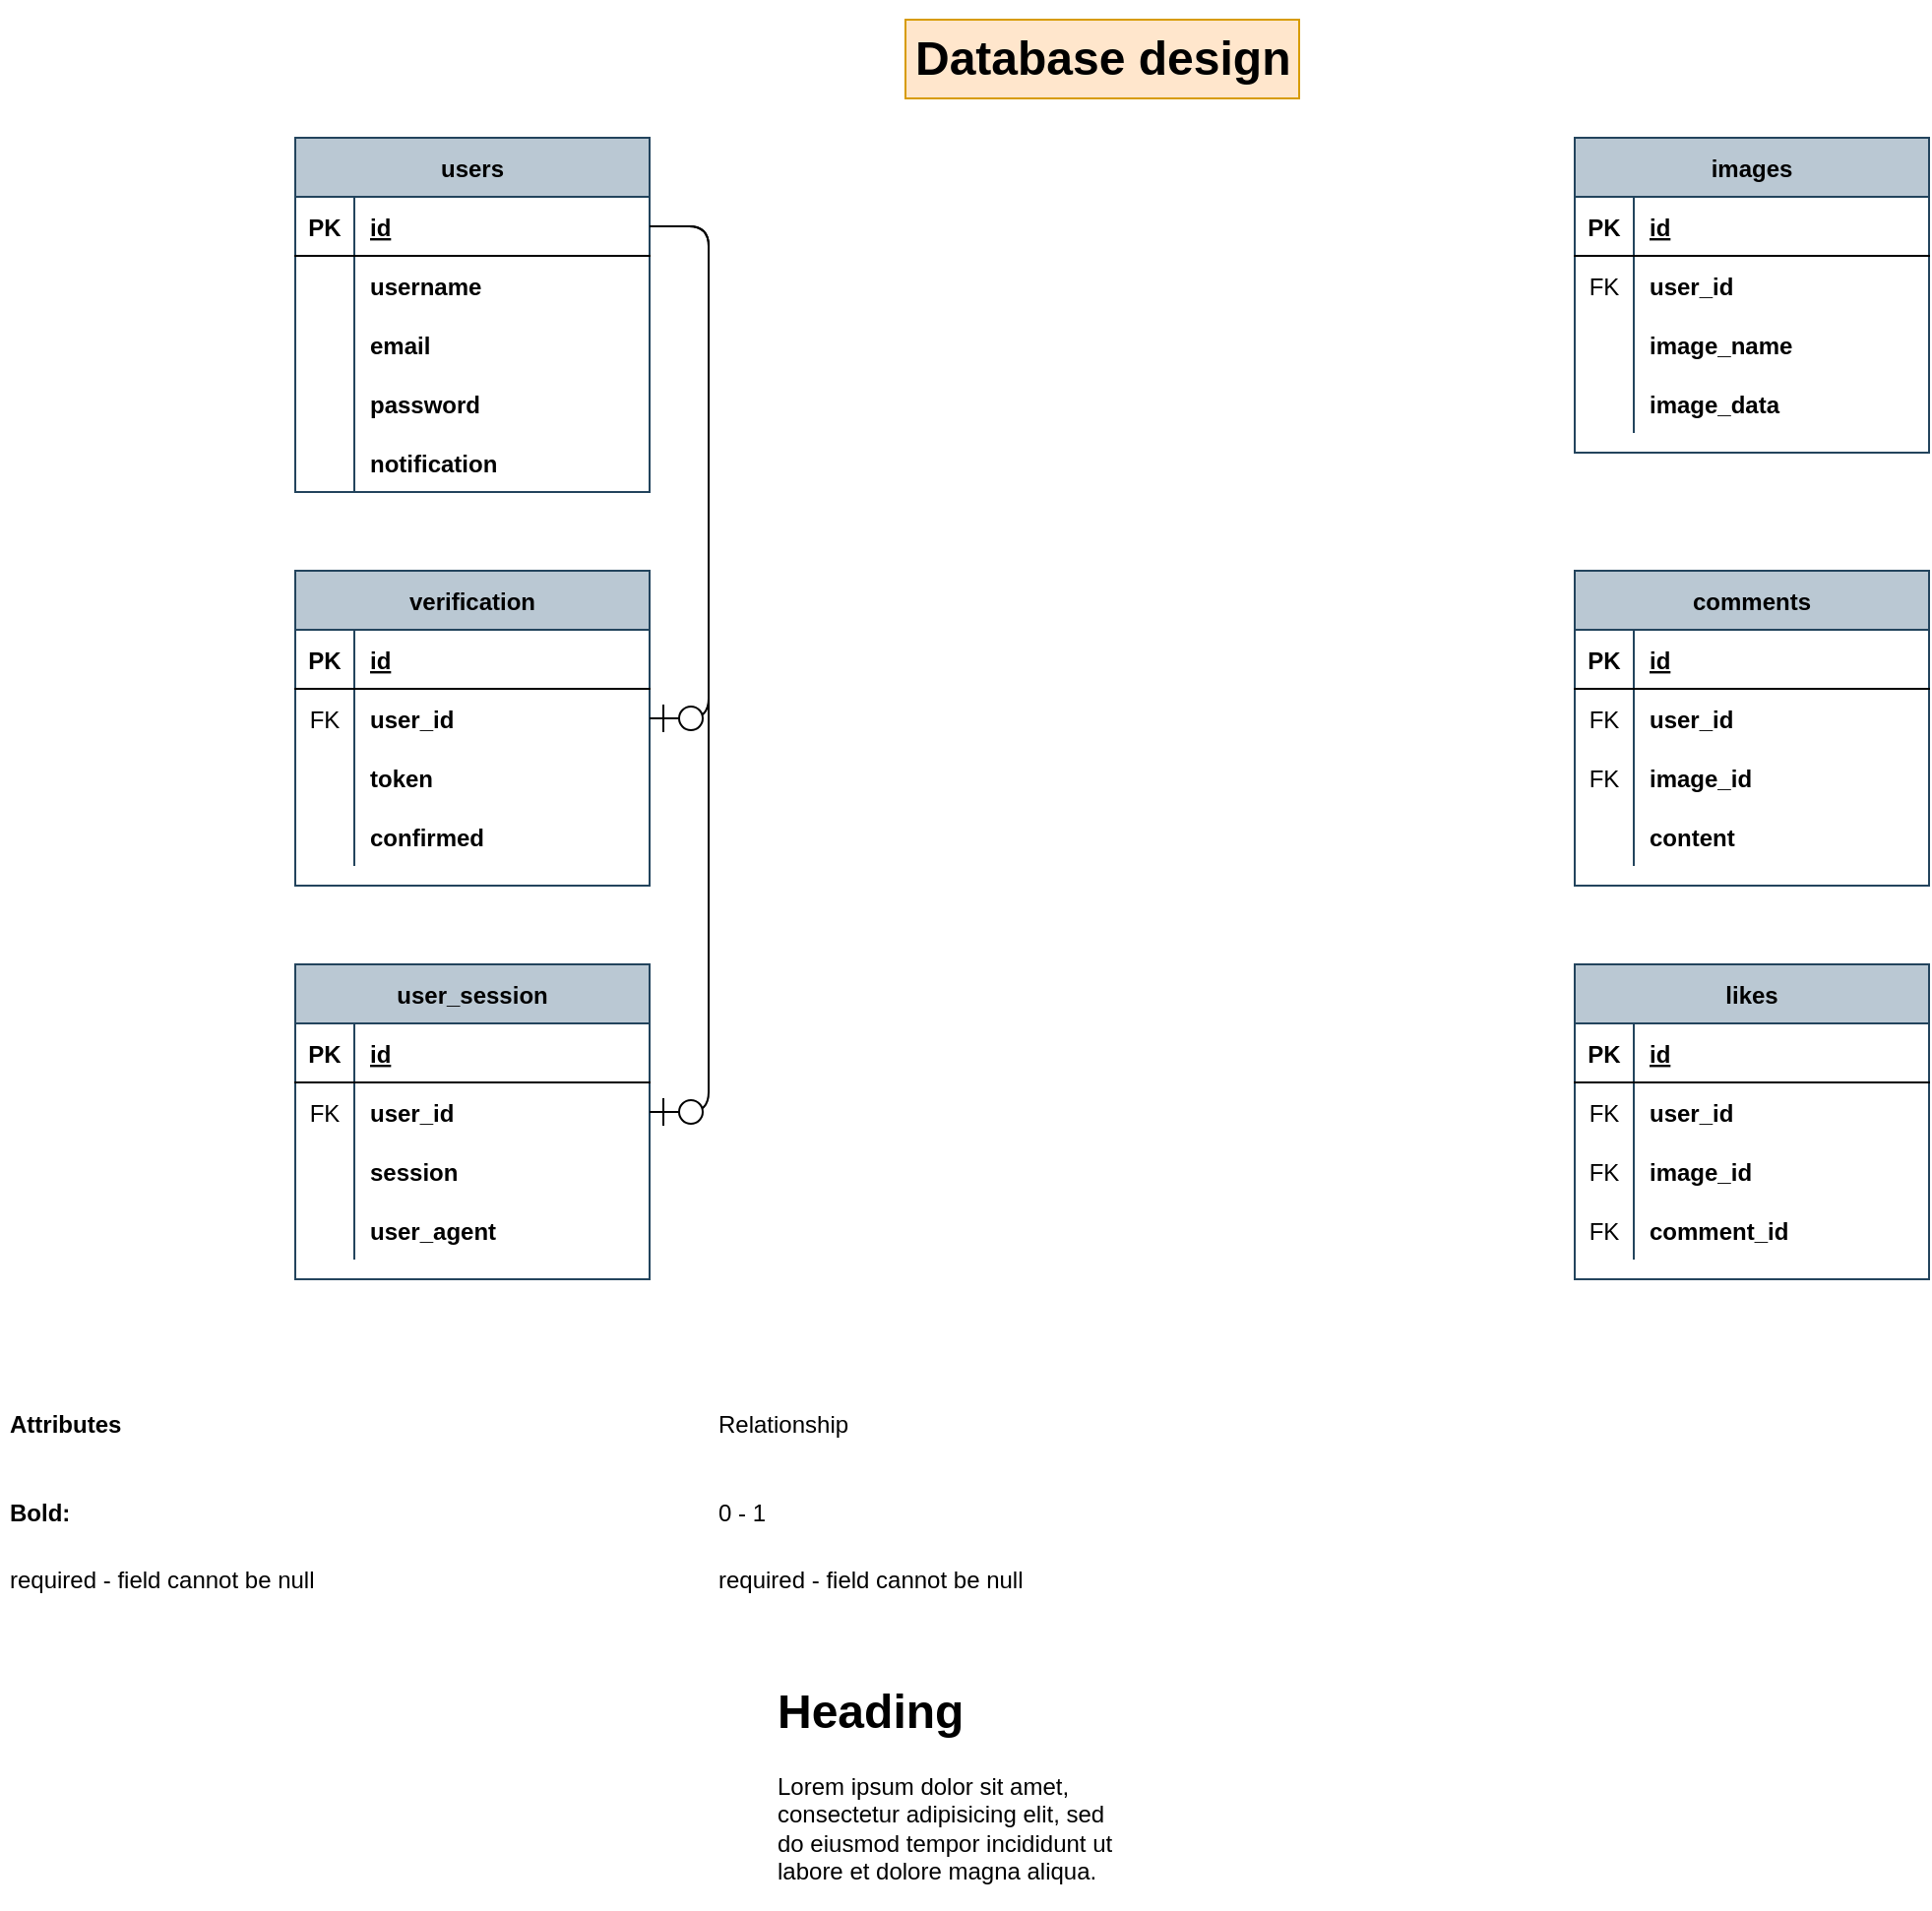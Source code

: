 <mxfile version="13.7.3" type="device"><diagram id="E3ChqH2c9pBAosX-92M6" name="Page-1"><mxGraphModel dx="862" dy="550" grid="1" gridSize="10" guides="1" tooltips="1" connect="1" arrows="1" fold="1" page="1" pageScale="1" pageWidth="1100" pageHeight="850" math="0" shadow="0"><root><mxCell id="0"/><mxCell id="1" parent="0"/><mxCell id="a3LYBfncHIM9Kv4vzUcQ-1" value="&lt;h1&gt;Database design&lt;/h1&gt;" style="text;html=1;strokeColor=#d79b00;fillColor=#ffe6cc;spacing=5;spacingTop=-20;whiteSpace=wrap;overflow=hidden;rounded=0;" parent="1" vertex="1"><mxGeometry x="460" y="40" width="200" height="40" as="geometry"/></mxCell><mxCell id="a3LYBfncHIM9Kv4vzUcQ-31" value="&lt;p style=&quot;line-height: 50%&quot;&gt;&lt;/p&gt;&lt;h1&gt;&lt;font style=&quot;font-size: 12px&quot;&gt;Attributes&lt;/font&gt;&lt;/h1&gt;&lt;h1&gt;&lt;font style=&quot;font-size: 12px&quot;&gt;Bold:&lt;/font&gt;&lt;/h1&gt;&lt;p&gt;required - field cannot be null&lt;/p&gt;&lt;p&gt;&lt;/p&gt;" style="text;html=1;strokeColor=none;fillColor=none;spacing=5;spacingTop=-20;whiteSpace=wrap;overflow=hidden;rounded=0;" parent="1" vertex="1"><mxGeometry y="730" width="360" height="120" as="geometry"/></mxCell><mxCell id="a3LYBfncHIM9Kv4vzUcQ-2" value="users" style="shape=table;startSize=30;container=1;collapsible=1;childLayout=tableLayout;fixedRows=1;rowLines=0;fontStyle=1;align=center;resizeLast=1;fillColor=#bac8d3;strokeColor=#23445d;" parent="1" vertex="1"><mxGeometry x="150" y="100" width="180" height="180" as="geometry"><mxRectangle x="160" y="160" width="60" height="30" as="alternateBounds"/></mxGeometry></mxCell><mxCell id="a3LYBfncHIM9Kv4vzUcQ-3" value="" style="shape=partialRectangle;collapsible=0;dropTarget=0;pointerEvents=0;fillColor=none;top=0;left=0;bottom=1;right=0;points=[[0,0.5],[1,0.5]];portConstraint=eastwest;" parent="a3LYBfncHIM9Kv4vzUcQ-2" vertex="1"><mxGeometry y="30" width="180" height="30" as="geometry"/></mxCell><mxCell id="a3LYBfncHIM9Kv4vzUcQ-4" value="PK" style="shape=partialRectangle;connectable=0;fillColor=none;top=0;left=0;bottom=0;right=0;fontStyle=1;overflow=hidden;" parent="a3LYBfncHIM9Kv4vzUcQ-3" vertex="1"><mxGeometry width="30" height="30" as="geometry"/></mxCell><mxCell id="a3LYBfncHIM9Kv4vzUcQ-5" value="id" style="shape=partialRectangle;connectable=0;fillColor=none;top=0;left=0;bottom=0;right=0;align=left;spacingLeft=6;fontStyle=5;overflow=hidden;" parent="a3LYBfncHIM9Kv4vzUcQ-3" vertex="1"><mxGeometry x="30" width="150" height="30" as="geometry"/></mxCell><mxCell id="a3LYBfncHIM9Kv4vzUcQ-6" value="" style="shape=partialRectangle;collapsible=0;dropTarget=0;pointerEvents=0;fillColor=none;top=0;left=0;bottom=0;right=0;points=[[0,0.5],[1,0.5]];portConstraint=eastwest;" parent="a3LYBfncHIM9Kv4vzUcQ-2" vertex="1"><mxGeometry y="60" width="180" height="30" as="geometry"/></mxCell><mxCell id="a3LYBfncHIM9Kv4vzUcQ-7" value="" style="shape=partialRectangle;connectable=0;fillColor=none;top=0;left=0;bottom=0;right=0;editable=1;overflow=hidden;" parent="a3LYBfncHIM9Kv4vzUcQ-6" vertex="1"><mxGeometry width="30" height="30" as="geometry"/></mxCell><mxCell id="a3LYBfncHIM9Kv4vzUcQ-8" value="username" style="shape=partialRectangle;connectable=0;fillColor=none;top=0;left=0;bottom=0;right=0;align=left;spacingLeft=6;overflow=hidden;fontStyle=1" parent="a3LYBfncHIM9Kv4vzUcQ-6" vertex="1"><mxGeometry x="30" width="150" height="30" as="geometry"/></mxCell><mxCell id="a3LYBfncHIM9Kv4vzUcQ-9" value="" style="shape=partialRectangle;collapsible=0;dropTarget=0;pointerEvents=0;fillColor=none;top=0;left=0;bottom=0;right=0;points=[[0,0.5],[1,0.5]];portConstraint=eastwest;" parent="a3LYBfncHIM9Kv4vzUcQ-2" vertex="1"><mxGeometry y="90" width="180" height="30" as="geometry"/></mxCell><mxCell id="a3LYBfncHIM9Kv4vzUcQ-10" value="" style="shape=partialRectangle;connectable=0;fillColor=none;top=0;left=0;bottom=0;right=0;editable=1;overflow=hidden;" parent="a3LYBfncHIM9Kv4vzUcQ-9" vertex="1"><mxGeometry width="30" height="30" as="geometry"/></mxCell><mxCell id="a3LYBfncHIM9Kv4vzUcQ-11" value="email" style="shape=partialRectangle;connectable=0;fillColor=none;top=0;left=0;bottom=0;right=0;align=left;spacingLeft=6;overflow=hidden;fontStyle=1" parent="a3LYBfncHIM9Kv4vzUcQ-9" vertex="1"><mxGeometry x="30" width="150" height="30" as="geometry"/></mxCell><mxCell id="a3LYBfncHIM9Kv4vzUcQ-12" value="" style="shape=partialRectangle;collapsible=0;dropTarget=0;pointerEvents=0;fillColor=none;top=0;left=0;bottom=0;right=0;points=[[0,0.5],[1,0.5]];portConstraint=eastwest;" parent="a3LYBfncHIM9Kv4vzUcQ-2" vertex="1"><mxGeometry y="120" width="180" height="30" as="geometry"/></mxCell><mxCell id="a3LYBfncHIM9Kv4vzUcQ-13" value="" style="shape=partialRectangle;connectable=0;fillColor=none;top=0;left=0;bottom=0;right=0;editable=1;overflow=hidden;" parent="a3LYBfncHIM9Kv4vzUcQ-12" vertex="1"><mxGeometry width="30" height="30" as="geometry"/></mxCell><mxCell id="a3LYBfncHIM9Kv4vzUcQ-14" value="password" style="shape=partialRectangle;connectable=0;fillColor=none;top=0;left=0;bottom=0;right=0;align=left;spacingLeft=6;overflow=hidden;fontStyle=1" parent="a3LYBfncHIM9Kv4vzUcQ-12" vertex="1"><mxGeometry x="30" width="150" height="30" as="geometry"/></mxCell><mxCell id="a3LYBfncHIM9Kv4vzUcQ-28" value="" style="shape=partialRectangle;collapsible=0;dropTarget=0;pointerEvents=0;fillColor=none;top=0;left=0;bottom=0;right=0;points=[[0,0.5],[1,0.5]];portConstraint=eastwest;" parent="a3LYBfncHIM9Kv4vzUcQ-2" vertex="1"><mxGeometry y="150" width="180" height="30" as="geometry"/></mxCell><mxCell id="a3LYBfncHIM9Kv4vzUcQ-29" value="" style="shape=partialRectangle;connectable=0;fillColor=none;top=0;left=0;bottom=0;right=0;editable=1;overflow=hidden;" parent="a3LYBfncHIM9Kv4vzUcQ-28" vertex="1"><mxGeometry width="30" height="30" as="geometry"/></mxCell><mxCell id="a3LYBfncHIM9Kv4vzUcQ-30" value="notification" style="shape=partialRectangle;connectable=0;fillColor=none;top=0;left=0;bottom=0;right=0;align=left;spacingLeft=6;overflow=hidden;fontStyle=1" parent="a3LYBfncHIM9Kv4vzUcQ-28" vertex="1"><mxGeometry x="30" width="150" height="30" as="geometry"/></mxCell><mxCell id="a3LYBfncHIM9Kv4vzUcQ-32" value="verification" style="shape=table;startSize=30;container=1;collapsible=1;childLayout=tableLayout;fixedRows=1;rowLines=0;fontStyle=1;align=center;resizeLast=1;fillColor=#bac8d3;strokeColor=#23445d;" parent="1" vertex="1"><mxGeometry x="150" y="320" width="180" height="160" as="geometry"/></mxCell><mxCell id="a3LYBfncHIM9Kv4vzUcQ-33" value="" style="shape=partialRectangle;collapsible=0;dropTarget=0;pointerEvents=0;fillColor=none;top=0;left=0;bottom=1;right=0;points=[[0,0.5],[1,0.5]];portConstraint=eastwest;" parent="a3LYBfncHIM9Kv4vzUcQ-32" vertex="1"><mxGeometry y="30" width="180" height="30" as="geometry"/></mxCell><mxCell id="a3LYBfncHIM9Kv4vzUcQ-34" value="PK" style="shape=partialRectangle;connectable=0;fillColor=none;top=0;left=0;bottom=0;right=0;fontStyle=1;overflow=hidden;" parent="a3LYBfncHIM9Kv4vzUcQ-33" vertex="1"><mxGeometry width="30" height="30" as="geometry"/></mxCell><mxCell id="a3LYBfncHIM9Kv4vzUcQ-35" value="id" style="shape=partialRectangle;connectable=0;fillColor=none;top=0;left=0;bottom=0;right=0;align=left;spacingLeft=6;fontStyle=5;overflow=hidden;" parent="a3LYBfncHIM9Kv4vzUcQ-33" vertex="1"><mxGeometry x="30" width="150" height="30" as="geometry"/></mxCell><mxCell id="a3LYBfncHIM9Kv4vzUcQ-36" value="" style="shape=partialRectangle;collapsible=0;dropTarget=0;pointerEvents=0;fillColor=none;top=0;left=0;bottom=0;right=0;points=[[0,0.5],[1,0.5]];portConstraint=eastwest;" parent="a3LYBfncHIM9Kv4vzUcQ-32" vertex="1"><mxGeometry y="60" width="180" height="30" as="geometry"/></mxCell><mxCell id="a3LYBfncHIM9Kv4vzUcQ-37" value="FK" style="shape=partialRectangle;connectable=0;fillColor=none;top=0;left=0;bottom=0;right=0;editable=1;overflow=hidden;" parent="a3LYBfncHIM9Kv4vzUcQ-36" vertex="1"><mxGeometry width="30" height="30" as="geometry"/></mxCell><mxCell id="a3LYBfncHIM9Kv4vzUcQ-38" value="user_id" style="shape=partialRectangle;connectable=0;fillColor=none;top=0;left=0;bottom=0;right=0;align=left;spacingLeft=6;overflow=hidden;fontStyle=1" parent="a3LYBfncHIM9Kv4vzUcQ-36" vertex="1"><mxGeometry x="30" width="150" height="30" as="geometry"/></mxCell><mxCell id="a3LYBfncHIM9Kv4vzUcQ-39" value="" style="shape=partialRectangle;collapsible=0;dropTarget=0;pointerEvents=0;fillColor=none;top=0;left=0;bottom=0;right=0;points=[[0,0.5],[1,0.5]];portConstraint=eastwest;" parent="a3LYBfncHIM9Kv4vzUcQ-32" vertex="1"><mxGeometry y="90" width="180" height="30" as="geometry"/></mxCell><mxCell id="a3LYBfncHIM9Kv4vzUcQ-40" value="" style="shape=partialRectangle;connectable=0;fillColor=none;top=0;left=0;bottom=0;right=0;editable=1;overflow=hidden;" parent="a3LYBfncHIM9Kv4vzUcQ-39" vertex="1"><mxGeometry width="30" height="30" as="geometry"/></mxCell><mxCell id="a3LYBfncHIM9Kv4vzUcQ-41" value="token" style="shape=partialRectangle;connectable=0;fillColor=none;top=0;left=0;bottom=0;right=0;align=left;spacingLeft=6;overflow=hidden;fontStyle=1" parent="a3LYBfncHIM9Kv4vzUcQ-39" vertex="1"><mxGeometry x="30" width="150" height="30" as="geometry"/></mxCell><mxCell id="a3LYBfncHIM9Kv4vzUcQ-42" value="" style="shape=partialRectangle;collapsible=0;dropTarget=0;pointerEvents=0;fillColor=none;top=0;left=0;bottom=0;right=0;points=[[0,0.5],[1,0.5]];portConstraint=eastwest;" parent="a3LYBfncHIM9Kv4vzUcQ-32" vertex="1"><mxGeometry y="120" width="180" height="30" as="geometry"/></mxCell><mxCell id="a3LYBfncHIM9Kv4vzUcQ-43" value="" style="shape=partialRectangle;connectable=0;fillColor=none;top=0;left=0;bottom=0;right=0;editable=1;overflow=hidden;" parent="a3LYBfncHIM9Kv4vzUcQ-42" vertex="1"><mxGeometry width="30" height="30" as="geometry"/></mxCell><mxCell id="a3LYBfncHIM9Kv4vzUcQ-44" value="confirmed" style="shape=partialRectangle;connectable=0;fillColor=none;top=0;left=0;bottom=0;right=0;align=left;spacingLeft=6;overflow=hidden;fontStyle=1" parent="a3LYBfncHIM9Kv4vzUcQ-42" vertex="1"><mxGeometry x="30" width="150" height="30" as="geometry"/></mxCell><mxCell id="a3LYBfncHIM9Kv4vzUcQ-15" value="user_session" style="shape=table;startSize=30;container=1;collapsible=1;childLayout=tableLayout;fixedRows=1;rowLines=0;fontStyle=1;align=center;resizeLast=1;fillColor=#bac8d3;strokeColor=#23445d;" parent="1" vertex="1"><mxGeometry x="150" y="520" width="180" height="160" as="geometry"/></mxCell><mxCell id="a3LYBfncHIM9Kv4vzUcQ-16" value="" style="shape=partialRectangle;collapsible=0;dropTarget=0;pointerEvents=0;fillColor=none;top=0;left=0;bottom=1;right=0;points=[[0,0.5],[1,0.5]];portConstraint=eastwest;" parent="a3LYBfncHIM9Kv4vzUcQ-15" vertex="1"><mxGeometry y="30" width="180" height="30" as="geometry"/></mxCell><mxCell id="a3LYBfncHIM9Kv4vzUcQ-17" value="PK" style="shape=partialRectangle;connectable=0;fillColor=none;top=0;left=0;bottom=0;right=0;fontStyle=1;overflow=hidden;" parent="a3LYBfncHIM9Kv4vzUcQ-16" vertex="1"><mxGeometry width="30" height="30" as="geometry"/></mxCell><mxCell id="a3LYBfncHIM9Kv4vzUcQ-18" value="id" style="shape=partialRectangle;connectable=0;fillColor=none;top=0;left=0;bottom=0;right=0;align=left;spacingLeft=6;fontStyle=5;overflow=hidden;" parent="a3LYBfncHIM9Kv4vzUcQ-16" vertex="1"><mxGeometry x="30" width="150" height="30" as="geometry"/></mxCell><mxCell id="a3LYBfncHIM9Kv4vzUcQ-19" value="" style="shape=partialRectangle;collapsible=0;dropTarget=0;pointerEvents=0;fillColor=none;top=0;left=0;bottom=0;right=0;points=[[0,0.5],[1,0.5]];portConstraint=eastwest;" parent="a3LYBfncHIM9Kv4vzUcQ-15" vertex="1"><mxGeometry y="60" width="180" height="30" as="geometry"/></mxCell><mxCell id="a3LYBfncHIM9Kv4vzUcQ-20" value="FK" style="shape=partialRectangle;connectable=0;fillColor=none;top=0;left=0;bottom=0;right=0;editable=1;overflow=hidden;" parent="a3LYBfncHIM9Kv4vzUcQ-19" vertex="1"><mxGeometry width="30" height="30" as="geometry"/></mxCell><mxCell id="a3LYBfncHIM9Kv4vzUcQ-21" value="user_id" style="shape=partialRectangle;connectable=0;fillColor=none;top=0;left=0;bottom=0;right=0;align=left;spacingLeft=6;overflow=hidden;fontStyle=1" parent="a3LYBfncHIM9Kv4vzUcQ-19" vertex="1"><mxGeometry x="30" width="150" height="30" as="geometry"/></mxCell><mxCell id="a3LYBfncHIM9Kv4vzUcQ-22" value="" style="shape=partialRectangle;collapsible=0;dropTarget=0;pointerEvents=0;fillColor=none;top=0;left=0;bottom=0;right=0;points=[[0,0.5],[1,0.5]];portConstraint=eastwest;" parent="a3LYBfncHIM9Kv4vzUcQ-15" vertex="1"><mxGeometry y="90" width="180" height="30" as="geometry"/></mxCell><mxCell id="a3LYBfncHIM9Kv4vzUcQ-23" value="" style="shape=partialRectangle;connectable=0;fillColor=none;top=0;left=0;bottom=0;right=0;editable=1;overflow=hidden;" parent="a3LYBfncHIM9Kv4vzUcQ-22" vertex="1"><mxGeometry width="30" height="30" as="geometry"/></mxCell><mxCell id="a3LYBfncHIM9Kv4vzUcQ-24" value="session" style="shape=partialRectangle;connectable=0;fillColor=none;top=0;left=0;bottom=0;right=0;align=left;spacingLeft=6;overflow=hidden;fontStyle=1" parent="a3LYBfncHIM9Kv4vzUcQ-22" vertex="1"><mxGeometry x="30" width="150" height="30" as="geometry"/></mxCell><mxCell id="a3LYBfncHIM9Kv4vzUcQ-25" value="" style="shape=partialRectangle;collapsible=0;dropTarget=0;pointerEvents=0;fillColor=none;top=0;left=0;bottom=0;right=0;points=[[0,0.5],[1,0.5]];portConstraint=eastwest;" parent="a3LYBfncHIM9Kv4vzUcQ-15" vertex="1"><mxGeometry y="120" width="180" height="30" as="geometry"/></mxCell><mxCell id="a3LYBfncHIM9Kv4vzUcQ-26" value="" style="shape=partialRectangle;connectable=0;fillColor=none;top=0;left=0;bottom=0;right=0;editable=1;overflow=hidden;" parent="a3LYBfncHIM9Kv4vzUcQ-25" vertex="1"><mxGeometry width="30" height="30" as="geometry"/></mxCell><mxCell id="a3LYBfncHIM9Kv4vzUcQ-27" value="user_agent" style="shape=partialRectangle;connectable=0;fillColor=none;top=0;left=0;bottom=0;right=0;align=left;spacingLeft=6;overflow=hidden;fontStyle=1" parent="a3LYBfncHIM9Kv4vzUcQ-25" vertex="1"><mxGeometry x="30" width="150" height="30" as="geometry"/></mxCell><mxCell id="a3LYBfncHIM9Kv4vzUcQ-47" value="" style="edgeStyle=entityRelationEdgeStyle;fontSize=12;html=1;endArrow=ERzeroToOne;endFill=1;endSize=12;exitX=1;exitY=0.5;exitDx=0;exitDy=0;" parent="1" source="a3LYBfncHIM9Kv4vzUcQ-3" target="a3LYBfncHIM9Kv4vzUcQ-36" edge="1"><mxGeometry width="100" height="100" relative="1" as="geometry"><mxPoint x="440" y="370" as="sourcePoint"/><mxPoint x="480" y="380" as="targetPoint"/></mxGeometry></mxCell><mxCell id="a3LYBfncHIM9Kv4vzUcQ-48" value="" style="edgeStyle=entityRelationEdgeStyle;fontSize=12;html=1;endArrow=ERzeroToOne;endFill=1;endSize=12;exitX=1;exitY=0.5;exitDx=0;exitDy=0;" parent="1" source="a3LYBfncHIM9Kv4vzUcQ-3" target="a3LYBfncHIM9Kv4vzUcQ-19" edge="1"><mxGeometry width="100" height="100" relative="1" as="geometry"><mxPoint x="340" y="150" as="sourcePoint"/><mxPoint x="520" y="560" as="targetPoint"/></mxGeometry></mxCell><mxCell id="a3LYBfncHIM9Kv4vzUcQ-50" value="&lt;p style=&quot;line-height: 60%&quot;&gt;&lt;/p&gt;&lt;h1&gt;&lt;span style=&quot;font-size: 12px ; font-weight: normal&quot;&gt;Relationship&lt;/span&gt;&lt;/h1&gt;&lt;h1&gt;&lt;span style=&quot;font-size: 12px ; font-weight: 400&quot;&gt;0 - 1&lt;/span&gt;&lt;/h1&gt;&lt;p&gt;required - field cannot be null&lt;/p&gt;&lt;p&gt;&lt;/p&gt;" style="text;html=1;strokeColor=none;fillColor=none;spacing=5;spacingTop=-20;whiteSpace=wrap;overflow=hidden;rounded=0;" parent="1" vertex="1"><mxGeometry x="360" y="730" width="440" height="120" as="geometry"/></mxCell><mxCell id="a3LYBfncHIM9Kv4vzUcQ-51" value="images" style="shape=table;startSize=30;container=1;collapsible=1;childLayout=tableLayout;fixedRows=1;rowLines=0;fontStyle=1;align=center;resizeLast=1;fillColor=#bac8d3;strokeColor=#23445d;" parent="1" vertex="1"><mxGeometry x="800" y="100" width="180" height="160" as="geometry"/></mxCell><mxCell id="a3LYBfncHIM9Kv4vzUcQ-52" value="" style="shape=partialRectangle;collapsible=0;dropTarget=0;pointerEvents=0;fillColor=none;top=0;left=0;bottom=1;right=0;points=[[0,0.5],[1,0.5]];portConstraint=eastwest;" parent="a3LYBfncHIM9Kv4vzUcQ-51" vertex="1"><mxGeometry y="30" width="180" height="30" as="geometry"/></mxCell><mxCell id="a3LYBfncHIM9Kv4vzUcQ-53" value="PK" style="shape=partialRectangle;connectable=0;fillColor=none;top=0;left=0;bottom=0;right=0;fontStyle=1;overflow=hidden;" parent="a3LYBfncHIM9Kv4vzUcQ-52" vertex="1"><mxGeometry width="30" height="30" as="geometry"/></mxCell><mxCell id="a3LYBfncHIM9Kv4vzUcQ-54" value="id" style="shape=partialRectangle;connectable=0;fillColor=none;top=0;left=0;bottom=0;right=0;align=left;spacingLeft=6;fontStyle=5;overflow=hidden;" parent="a3LYBfncHIM9Kv4vzUcQ-52" vertex="1"><mxGeometry x="30" width="150" height="30" as="geometry"/></mxCell><mxCell id="a3LYBfncHIM9Kv4vzUcQ-55" value="" style="shape=partialRectangle;collapsible=0;dropTarget=0;pointerEvents=0;fillColor=none;top=0;left=0;bottom=0;right=0;points=[[0,0.5],[1,0.5]];portConstraint=eastwest;" parent="a3LYBfncHIM9Kv4vzUcQ-51" vertex="1"><mxGeometry y="60" width="180" height="30" as="geometry"/></mxCell><mxCell id="a3LYBfncHIM9Kv4vzUcQ-56" value="FK" style="shape=partialRectangle;connectable=0;fillColor=none;top=0;left=0;bottom=0;right=0;editable=1;overflow=hidden;" parent="a3LYBfncHIM9Kv4vzUcQ-55" vertex="1"><mxGeometry width="30" height="30" as="geometry"/></mxCell><mxCell id="a3LYBfncHIM9Kv4vzUcQ-57" value="user_id" style="shape=partialRectangle;connectable=0;fillColor=none;top=0;left=0;bottom=0;right=0;align=left;spacingLeft=6;overflow=hidden;fontStyle=1" parent="a3LYBfncHIM9Kv4vzUcQ-55" vertex="1"><mxGeometry x="30" width="150" height="30" as="geometry"/></mxCell><mxCell id="a3LYBfncHIM9Kv4vzUcQ-58" value="" style="shape=partialRectangle;collapsible=0;dropTarget=0;pointerEvents=0;fillColor=none;top=0;left=0;bottom=0;right=0;points=[[0,0.5],[1,0.5]];portConstraint=eastwest;" parent="a3LYBfncHIM9Kv4vzUcQ-51" vertex="1"><mxGeometry y="90" width="180" height="30" as="geometry"/></mxCell><mxCell id="a3LYBfncHIM9Kv4vzUcQ-59" value="" style="shape=partialRectangle;connectable=0;fillColor=none;top=0;left=0;bottom=0;right=0;editable=1;overflow=hidden;" parent="a3LYBfncHIM9Kv4vzUcQ-58" vertex="1"><mxGeometry width="30" height="30" as="geometry"/></mxCell><mxCell id="a3LYBfncHIM9Kv4vzUcQ-60" value="image_name" style="shape=partialRectangle;connectable=0;fillColor=none;top=0;left=0;bottom=0;right=0;align=left;spacingLeft=6;overflow=hidden;fontStyle=1" parent="a3LYBfncHIM9Kv4vzUcQ-58" vertex="1"><mxGeometry x="30" width="150" height="30" as="geometry"/></mxCell><mxCell id="a3LYBfncHIM9Kv4vzUcQ-61" value="" style="shape=partialRectangle;collapsible=0;dropTarget=0;pointerEvents=0;fillColor=none;top=0;left=0;bottom=0;right=0;points=[[0,0.5],[1,0.5]];portConstraint=eastwest;" parent="a3LYBfncHIM9Kv4vzUcQ-51" vertex="1"><mxGeometry y="120" width="180" height="30" as="geometry"/></mxCell><mxCell id="a3LYBfncHIM9Kv4vzUcQ-62" value="" style="shape=partialRectangle;connectable=0;fillColor=none;top=0;left=0;bottom=0;right=0;editable=1;overflow=hidden;" parent="a3LYBfncHIM9Kv4vzUcQ-61" vertex="1"><mxGeometry width="30" height="30" as="geometry"/></mxCell><mxCell id="a3LYBfncHIM9Kv4vzUcQ-63" value="image_data" style="shape=partialRectangle;connectable=0;fillColor=none;top=0;left=0;bottom=0;right=0;align=left;spacingLeft=6;overflow=hidden;fontStyle=1" parent="a3LYBfncHIM9Kv4vzUcQ-61" vertex="1"><mxGeometry x="30" width="150" height="30" as="geometry"/></mxCell><mxCell id="a3LYBfncHIM9Kv4vzUcQ-64" value="comments" style="shape=table;startSize=30;container=1;collapsible=1;childLayout=tableLayout;fixedRows=1;rowLines=0;fontStyle=1;align=center;resizeLast=1;fillColor=#bac8d3;strokeColor=#23445d;" parent="1" vertex="1"><mxGeometry x="800" y="320" width="180" height="160" as="geometry"/></mxCell><mxCell id="a3LYBfncHIM9Kv4vzUcQ-65" value="" style="shape=partialRectangle;collapsible=0;dropTarget=0;pointerEvents=0;fillColor=none;top=0;left=0;bottom=1;right=0;points=[[0,0.5],[1,0.5]];portConstraint=eastwest;" parent="a3LYBfncHIM9Kv4vzUcQ-64" vertex="1"><mxGeometry y="30" width="180" height="30" as="geometry"/></mxCell><mxCell id="a3LYBfncHIM9Kv4vzUcQ-66" value="PK" style="shape=partialRectangle;connectable=0;fillColor=none;top=0;left=0;bottom=0;right=0;fontStyle=1;overflow=hidden;" parent="a3LYBfncHIM9Kv4vzUcQ-65" vertex="1"><mxGeometry width="30" height="30" as="geometry"/></mxCell><mxCell id="a3LYBfncHIM9Kv4vzUcQ-67" value="id" style="shape=partialRectangle;connectable=0;fillColor=none;top=0;left=0;bottom=0;right=0;align=left;spacingLeft=6;fontStyle=5;overflow=hidden;" parent="a3LYBfncHIM9Kv4vzUcQ-65" vertex="1"><mxGeometry x="30" width="150" height="30" as="geometry"/></mxCell><mxCell id="a3LYBfncHIM9Kv4vzUcQ-68" value="" style="shape=partialRectangle;collapsible=0;dropTarget=0;pointerEvents=0;fillColor=none;top=0;left=0;bottom=0;right=0;points=[[0,0.5],[1,0.5]];portConstraint=eastwest;" parent="a3LYBfncHIM9Kv4vzUcQ-64" vertex="1"><mxGeometry y="60" width="180" height="30" as="geometry"/></mxCell><mxCell id="a3LYBfncHIM9Kv4vzUcQ-69" value="FK" style="shape=partialRectangle;connectable=0;fillColor=none;top=0;left=0;bottom=0;right=0;editable=1;overflow=hidden;" parent="a3LYBfncHIM9Kv4vzUcQ-68" vertex="1"><mxGeometry width="30" height="30" as="geometry"/></mxCell><mxCell id="a3LYBfncHIM9Kv4vzUcQ-70" value="user_id" style="shape=partialRectangle;connectable=0;fillColor=none;top=0;left=0;bottom=0;right=0;align=left;spacingLeft=6;overflow=hidden;fontStyle=1" parent="a3LYBfncHIM9Kv4vzUcQ-68" vertex="1"><mxGeometry x="30" width="150" height="30" as="geometry"/></mxCell><mxCell id="a3LYBfncHIM9Kv4vzUcQ-71" value="" style="shape=partialRectangle;collapsible=0;dropTarget=0;pointerEvents=0;fillColor=none;top=0;left=0;bottom=0;right=0;points=[[0,0.5],[1,0.5]];portConstraint=eastwest;" parent="a3LYBfncHIM9Kv4vzUcQ-64" vertex="1"><mxGeometry y="90" width="180" height="30" as="geometry"/></mxCell><mxCell id="a3LYBfncHIM9Kv4vzUcQ-72" value="FK" style="shape=partialRectangle;connectable=0;fillColor=none;top=0;left=0;bottom=0;right=0;editable=1;overflow=hidden;" parent="a3LYBfncHIM9Kv4vzUcQ-71" vertex="1"><mxGeometry width="30" height="30" as="geometry"/></mxCell><mxCell id="a3LYBfncHIM9Kv4vzUcQ-73" value="image_id" style="shape=partialRectangle;connectable=0;fillColor=none;top=0;left=0;bottom=0;right=0;align=left;spacingLeft=6;overflow=hidden;fontStyle=1" parent="a3LYBfncHIM9Kv4vzUcQ-71" vertex="1"><mxGeometry x="30" width="150" height="30" as="geometry"/></mxCell><mxCell id="a3LYBfncHIM9Kv4vzUcQ-74" value="" style="shape=partialRectangle;collapsible=0;dropTarget=0;pointerEvents=0;fillColor=none;top=0;left=0;bottom=0;right=0;points=[[0,0.5],[1,0.5]];portConstraint=eastwest;" parent="a3LYBfncHIM9Kv4vzUcQ-64" vertex="1"><mxGeometry y="120" width="180" height="30" as="geometry"/></mxCell><mxCell id="a3LYBfncHIM9Kv4vzUcQ-75" value="" style="shape=partialRectangle;connectable=0;fillColor=none;top=0;left=0;bottom=0;right=0;editable=1;overflow=hidden;" parent="a3LYBfncHIM9Kv4vzUcQ-74" vertex="1"><mxGeometry width="30" height="30" as="geometry"/></mxCell><mxCell id="a3LYBfncHIM9Kv4vzUcQ-76" value="content" style="shape=partialRectangle;connectable=0;fillColor=none;top=0;left=0;bottom=0;right=0;align=left;spacingLeft=6;overflow=hidden;fontStyle=1" parent="a3LYBfncHIM9Kv4vzUcQ-74" vertex="1"><mxGeometry x="30" width="150" height="30" as="geometry"/></mxCell><mxCell id="a3LYBfncHIM9Kv4vzUcQ-77" value="likes" style="shape=table;startSize=30;container=1;collapsible=1;childLayout=tableLayout;fixedRows=1;rowLines=0;fontStyle=1;align=center;resizeLast=1;fillColor=#bac8d3;strokeColor=#23445d;" parent="1" vertex="1"><mxGeometry x="800" y="520" width="180" height="160" as="geometry"/></mxCell><mxCell id="a3LYBfncHIM9Kv4vzUcQ-78" value="" style="shape=partialRectangle;collapsible=0;dropTarget=0;pointerEvents=0;fillColor=none;top=0;left=0;bottom=1;right=0;points=[[0,0.5],[1,0.5]];portConstraint=eastwest;" parent="a3LYBfncHIM9Kv4vzUcQ-77" vertex="1"><mxGeometry y="30" width="180" height="30" as="geometry"/></mxCell><mxCell id="a3LYBfncHIM9Kv4vzUcQ-79" value="PK" style="shape=partialRectangle;connectable=0;fillColor=none;top=0;left=0;bottom=0;right=0;fontStyle=1;overflow=hidden;" parent="a3LYBfncHIM9Kv4vzUcQ-78" vertex="1"><mxGeometry width="30" height="30" as="geometry"/></mxCell><mxCell id="a3LYBfncHIM9Kv4vzUcQ-80" value="id" style="shape=partialRectangle;connectable=0;fillColor=none;top=0;left=0;bottom=0;right=0;align=left;spacingLeft=6;fontStyle=5;overflow=hidden;" parent="a3LYBfncHIM9Kv4vzUcQ-78" vertex="1"><mxGeometry x="30" width="150" height="30" as="geometry"/></mxCell><mxCell id="a3LYBfncHIM9Kv4vzUcQ-81" value="" style="shape=partialRectangle;collapsible=0;dropTarget=0;pointerEvents=0;fillColor=none;top=0;left=0;bottom=0;right=0;points=[[0,0.5],[1,0.5]];portConstraint=eastwest;" parent="a3LYBfncHIM9Kv4vzUcQ-77" vertex="1"><mxGeometry y="60" width="180" height="30" as="geometry"/></mxCell><mxCell id="a3LYBfncHIM9Kv4vzUcQ-82" value="FK" style="shape=partialRectangle;connectable=0;fillColor=none;top=0;left=0;bottom=0;right=0;editable=1;overflow=hidden;" parent="a3LYBfncHIM9Kv4vzUcQ-81" vertex="1"><mxGeometry width="30" height="30" as="geometry"/></mxCell><mxCell id="a3LYBfncHIM9Kv4vzUcQ-83" value="user_id" style="shape=partialRectangle;connectable=0;fillColor=none;top=0;left=0;bottom=0;right=0;align=left;spacingLeft=6;overflow=hidden;fontStyle=1" parent="a3LYBfncHIM9Kv4vzUcQ-81" vertex="1"><mxGeometry x="30" width="150" height="30" as="geometry"/></mxCell><mxCell id="a3LYBfncHIM9Kv4vzUcQ-84" value="" style="shape=partialRectangle;collapsible=0;dropTarget=0;pointerEvents=0;fillColor=none;top=0;left=0;bottom=0;right=0;points=[[0,0.5],[1,0.5]];portConstraint=eastwest;" parent="a3LYBfncHIM9Kv4vzUcQ-77" vertex="1"><mxGeometry y="90" width="180" height="30" as="geometry"/></mxCell><mxCell id="a3LYBfncHIM9Kv4vzUcQ-85" value="FK" style="shape=partialRectangle;connectable=0;fillColor=none;top=0;left=0;bottom=0;right=0;editable=1;overflow=hidden;" parent="a3LYBfncHIM9Kv4vzUcQ-84" vertex="1"><mxGeometry width="30" height="30" as="geometry"/></mxCell><mxCell id="a3LYBfncHIM9Kv4vzUcQ-86" value="image_id" style="shape=partialRectangle;connectable=0;fillColor=none;top=0;left=0;bottom=0;right=0;align=left;spacingLeft=6;overflow=hidden;fontStyle=1" parent="a3LYBfncHIM9Kv4vzUcQ-84" vertex="1"><mxGeometry x="30" width="150" height="30" as="geometry"/></mxCell><mxCell id="a3LYBfncHIM9Kv4vzUcQ-87" value="" style="shape=partialRectangle;collapsible=0;dropTarget=0;pointerEvents=0;fillColor=none;top=0;left=0;bottom=0;right=0;points=[[0,0.5],[1,0.5]];portConstraint=eastwest;" parent="a3LYBfncHIM9Kv4vzUcQ-77" vertex="1"><mxGeometry y="120" width="180" height="30" as="geometry"/></mxCell><mxCell id="a3LYBfncHIM9Kv4vzUcQ-88" value="FK" style="shape=partialRectangle;connectable=0;fillColor=none;top=0;left=0;bottom=0;right=0;editable=1;overflow=hidden;" parent="a3LYBfncHIM9Kv4vzUcQ-87" vertex="1"><mxGeometry width="30" height="30" as="geometry"/></mxCell><mxCell id="a3LYBfncHIM9Kv4vzUcQ-89" value="comment_id" style="shape=partialRectangle;connectable=0;fillColor=none;top=0;left=0;bottom=0;right=0;align=left;spacingLeft=6;overflow=hidden;fontStyle=1" parent="a3LYBfncHIM9Kv4vzUcQ-87" vertex="1"><mxGeometry x="30" width="150" height="30" as="geometry"/></mxCell><mxCell id="KjSRpziC26PbYsO598EW-1" value="&lt;h1&gt;Heading&lt;/h1&gt;&lt;p&gt;Lorem ipsum dolor sit amet, consectetur adipisicing elit, sed do eiusmod tempor incididunt ut labore et dolore magna aliqua.&lt;/p&gt;" style="text;html=1;strokeColor=none;fillColor=none;spacing=5;spacingTop=-20;whiteSpace=wrap;overflow=hidden;rounded=0;" vertex="1" parent="1"><mxGeometry x="390" y="880" width="190" height="120" as="geometry"/></mxCell></root></mxGraphModel></diagram></mxfile>